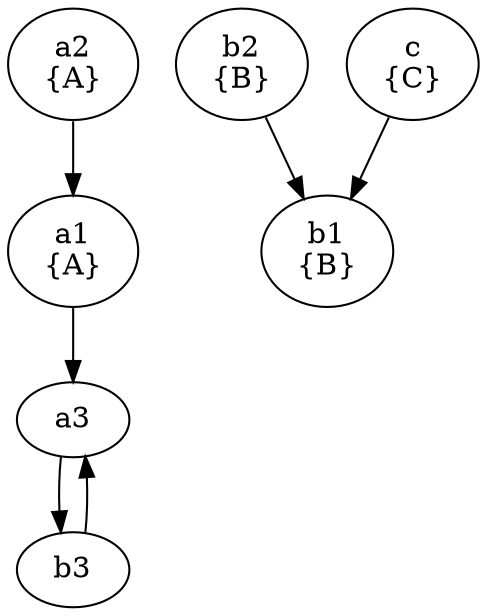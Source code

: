 digraph G {
        dir=forward;
       // edge [color=white];
       
       a2 -> a1;
       a1 -> a3;
       a3 -> b3;
       b3 -> a3;
       b2 -> b1;
       c -> b1;

       a1 [label="a1\n{A}"];
       a2 [label="a2\n{A}"];
       b1 [label="b1\n{B}"];
       b2 [label="b2\n{B}"];
       c [label="c\n{C}"];

}